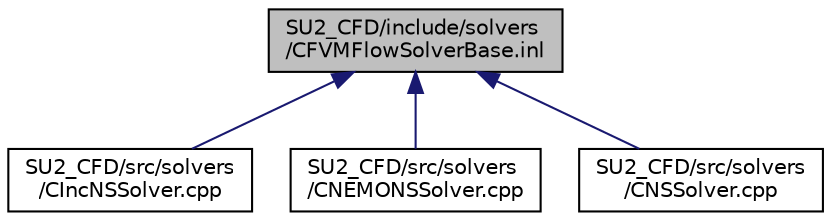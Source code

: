 digraph "SU2_CFD/include/solvers/CFVMFlowSolverBase.inl"
{
 // LATEX_PDF_SIZE
  edge [fontname="Helvetica",fontsize="10",labelfontname="Helvetica",labelfontsize="10"];
  node [fontname="Helvetica",fontsize="10",shape=record];
  Node1 [label="SU2_CFD/include/solvers\l/CFVMFlowSolverBase.inl",height=0.2,width=0.4,color="black", fillcolor="grey75", style="filled", fontcolor="black",tooltip="Base class template for all FVM flow solvers."];
  Node1 -> Node2 [dir="back",color="midnightblue",fontsize="10",style="solid",fontname="Helvetica"];
  Node2 [label="SU2_CFD/src/solvers\l/CIncNSSolver.cpp",height=0.2,width=0.4,color="black", fillcolor="white", style="filled",URL="$CIncNSSolver_8cpp.html",tooltip="Main subroutines for solving Navier-Stokes incompressible flow."];
  Node1 -> Node3 [dir="back",color="midnightblue",fontsize="10",style="solid",fontname="Helvetica"];
  Node3 [label="SU2_CFD/src/solvers\l/CNEMONSSolver.cpp",height=0.2,width=0.4,color="black", fillcolor="white", style="filled",URL="$CNEMONSSolver_8cpp.html",tooltip="Headers of the CNEMONSSolver class."];
  Node1 -> Node4 [dir="back",color="midnightblue",fontsize="10",style="solid",fontname="Helvetica"];
  Node4 [label="SU2_CFD/src/solvers\l/CNSSolver.cpp",height=0.2,width=0.4,color="black", fillcolor="white", style="filled",URL="$CNSSolver_8cpp.html",tooltip="Main subroutines for solving Finite-Volume Navier-Stokes flow problems."];
}

